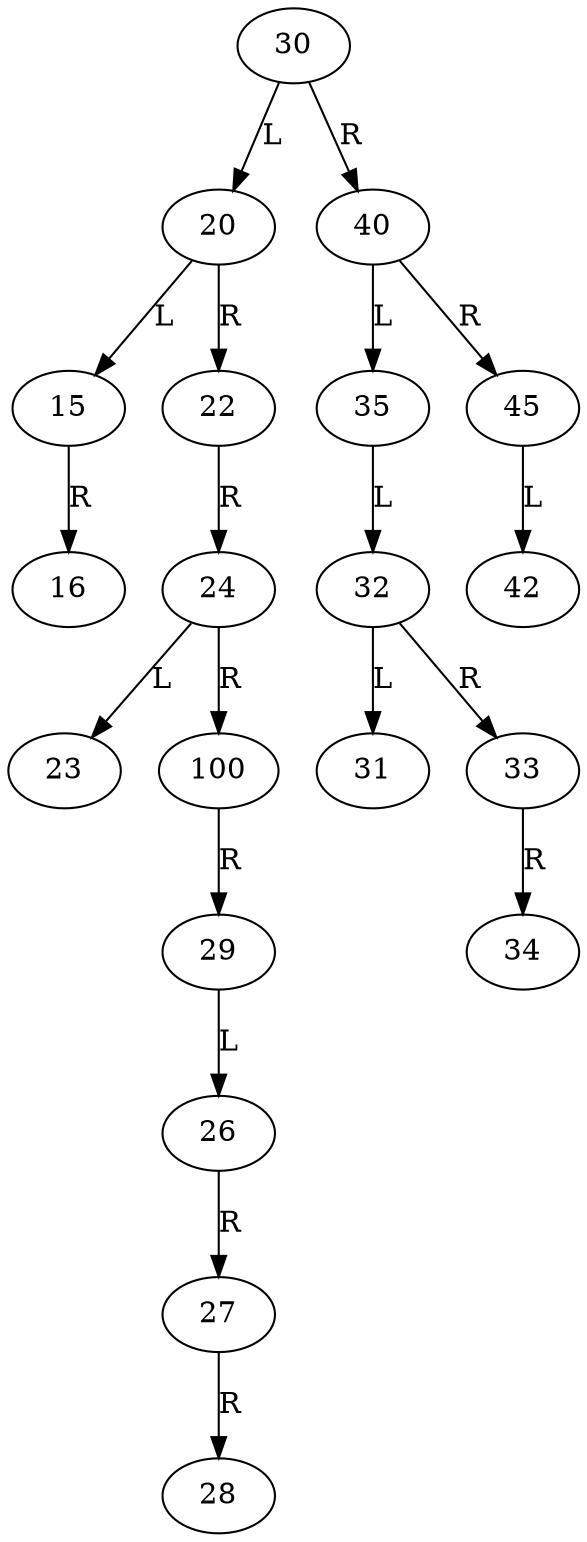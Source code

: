 digraph BinaryTree {
30 -> 20 [label="L"];
20 -> 15 [label="L"];
15 -> 16 [label="R"];
20 -> 22 [label="R"];
22 -> 24 [label="R"];
24 -> 23 [label="L"];
24 -> 100 [label="R"];
100 -> 29 [label="R"];
29 -> 26 [label="L"];
26 -> 27 [label="R"];
27 -> 28 [label="R"];
30 -> 40 [label="R"];
40 -> 35 [label="L"];
35 -> 32 [label="L"];
32 -> 31 [label="L"];
32 -> 33 [label="R"];
33 -> 34 [label="R"];
40 -> 45 [label="R"];
45 -> 42 [label="L"];
}
